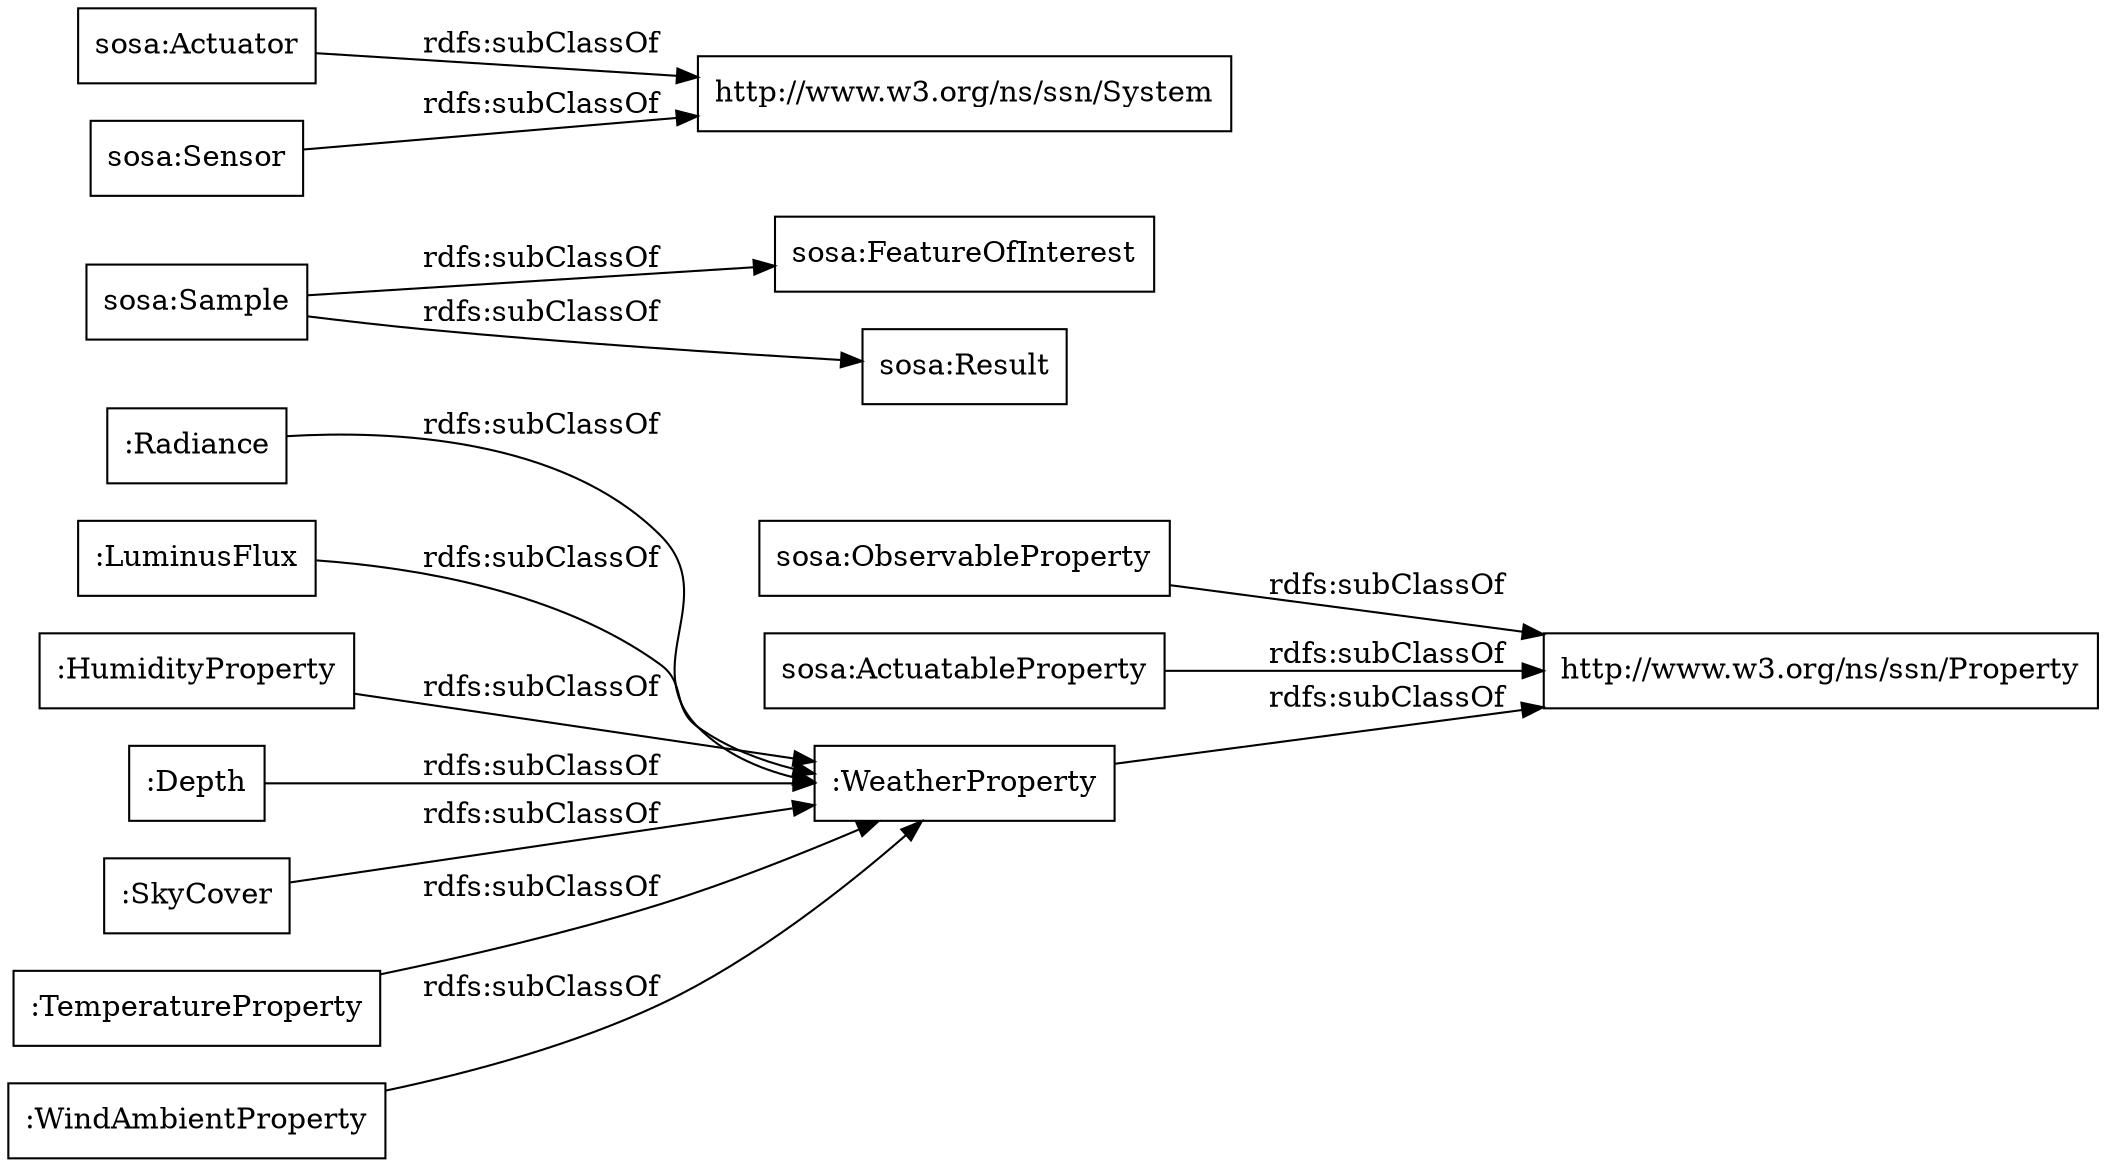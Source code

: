 digraph ar2dtool_diagram { 
rankdir=LR;
size="1000"
node [shape = rectangle, color="black"]; "sosa:ObservableProperty" "sosa:FeatureOfInterest" ":Radiance" ":LuminusFlux" "sosa:ActuatableProperty" "sosa:Actuator" ":HumidityProperty" "sosa:Sample" ":Depth" ":SkyCover" "http://www.w3.org/ns/ssn/Property" ":TemperatureProperty" "sosa:Sensor" "http://www.w3.org/ns/ssn/System" "sosa:Result" ":WindAmbientProperty" ":WeatherProperty" ; /*classes style*/
	":TemperatureProperty" -> ":WeatherProperty" [ label = "rdfs:subClassOf" ];
	":Radiance" -> ":WeatherProperty" [ label = "rdfs:subClassOf" ];
	":WindAmbientProperty" -> ":WeatherProperty" [ label = "rdfs:subClassOf" ];
	"sosa:Sample" -> "sosa:FeatureOfInterest" [ label = "rdfs:subClassOf" ];
	"sosa:Sample" -> "sosa:Result" [ label = "rdfs:subClassOf" ];
	":LuminusFlux" -> ":WeatherProperty" [ label = "rdfs:subClassOf" ];
	":SkyCover" -> ":WeatherProperty" [ label = "rdfs:subClassOf" ];
	"sosa:ActuatableProperty" -> "http://www.w3.org/ns/ssn/Property" [ label = "rdfs:subClassOf" ];
	"sosa:ObservableProperty" -> "http://www.w3.org/ns/ssn/Property" [ label = "rdfs:subClassOf" ];
	"sosa:Actuator" -> "http://www.w3.org/ns/ssn/System" [ label = "rdfs:subClassOf" ];
	":WeatherProperty" -> "http://www.w3.org/ns/ssn/Property" [ label = "rdfs:subClassOf" ];
	"sosa:Sensor" -> "http://www.w3.org/ns/ssn/System" [ label = "rdfs:subClassOf" ];
	":Depth" -> ":WeatherProperty" [ label = "rdfs:subClassOf" ];
	":HumidityProperty" -> ":WeatherProperty" [ label = "rdfs:subClassOf" ];

}
